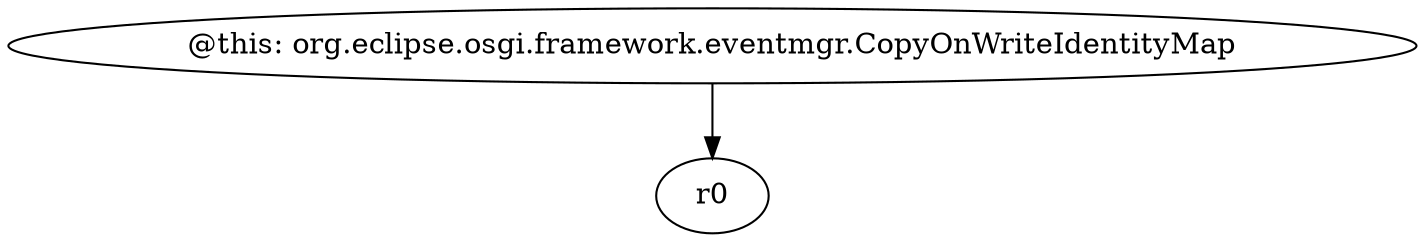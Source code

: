 digraph g {
0[label="@this: org.eclipse.osgi.framework.eventmgr.CopyOnWriteIdentityMap"]
1[label="r0"]
0->1[label=""]
}